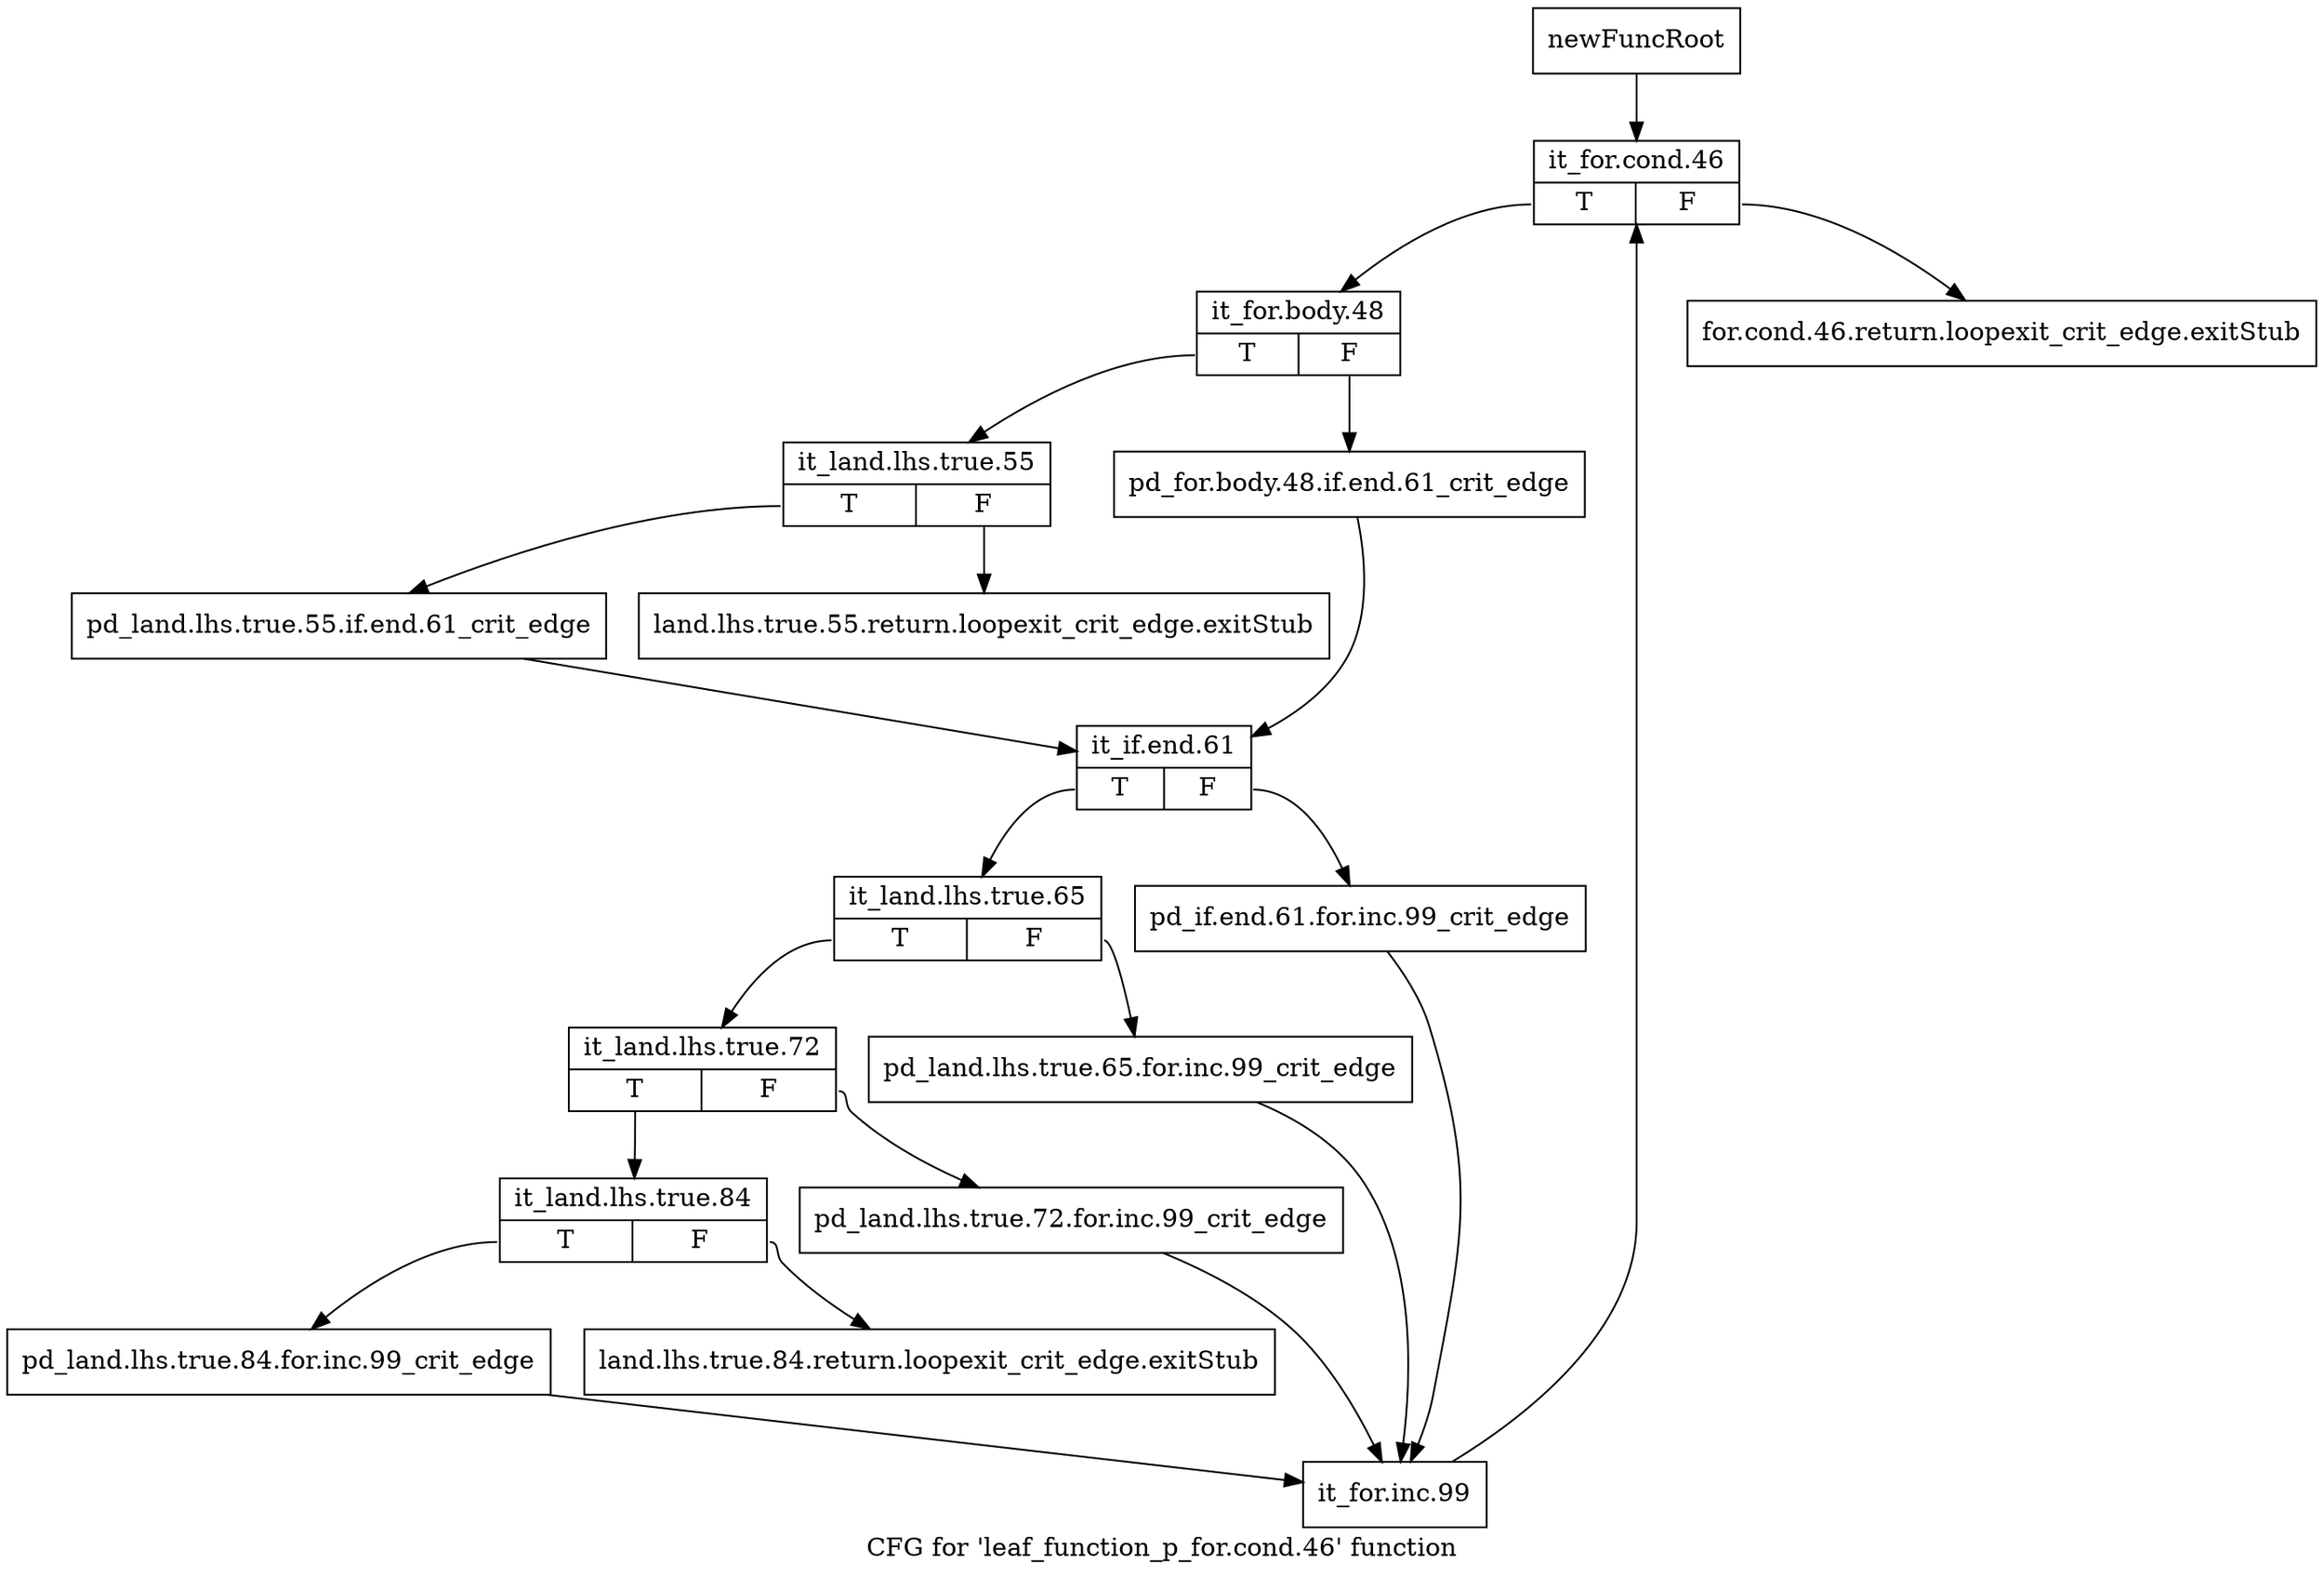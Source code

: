 digraph "CFG for 'leaf_function_p_for.cond.46' function" {
	label="CFG for 'leaf_function_p_for.cond.46' function";

	Node0xae561d0 [shape=record,label="{newFuncRoot}"];
	Node0xae561d0 -> Node0xae62640;
	Node0xae56220 [shape=record,label="{for.cond.46.return.loopexit_crit_edge.exitStub}"];
	Node0xae56270 [shape=record,label="{land.lhs.true.55.return.loopexit_crit_edge.exitStub}"];
	Node0xae625f0 [shape=record,label="{land.lhs.true.84.return.loopexit_crit_edge.exitStub}"];
	Node0xae62640 [shape=record,label="{it_for.cond.46|{<s0>T|<s1>F}}"];
	Node0xae62640:s0 -> Node0xae62690;
	Node0xae62640:s1 -> Node0xae56220;
	Node0xae62690 [shape=record,label="{it_for.body.48|{<s0>T|<s1>F}}"];
	Node0xae62690:s0 -> Node0xae62730;
	Node0xae62690:s1 -> Node0xae626e0;
	Node0xae626e0 [shape=record,label="{pd_for.body.48.if.end.61_crit_edge}"];
	Node0xae626e0 -> Node0xae627d0;
	Node0xae62730 [shape=record,label="{it_land.lhs.true.55|{<s0>T|<s1>F}}"];
	Node0xae62730:s0 -> Node0xae62780;
	Node0xae62730:s1 -> Node0xae56270;
	Node0xae62780 [shape=record,label="{pd_land.lhs.true.55.if.end.61_crit_edge}"];
	Node0xae62780 -> Node0xae627d0;
	Node0xae627d0 [shape=record,label="{it_if.end.61|{<s0>T|<s1>F}}"];
	Node0xae627d0:s0 -> Node0xae62870;
	Node0xae627d0:s1 -> Node0xae62820;
	Node0xae62820 [shape=record,label="{pd_if.end.61.for.inc.99_crit_edge}"];
	Node0xae62820 -> Node0xae62a50;
	Node0xae62870 [shape=record,label="{it_land.lhs.true.65|{<s0>T|<s1>F}}"];
	Node0xae62870:s0 -> Node0xae62910;
	Node0xae62870:s1 -> Node0xae628c0;
	Node0xae628c0 [shape=record,label="{pd_land.lhs.true.65.for.inc.99_crit_edge}"];
	Node0xae628c0 -> Node0xae62a50;
	Node0xae62910 [shape=record,label="{it_land.lhs.true.72|{<s0>T|<s1>F}}"];
	Node0xae62910:s0 -> Node0xae629b0;
	Node0xae62910:s1 -> Node0xae62960;
	Node0xae62960 [shape=record,label="{pd_land.lhs.true.72.for.inc.99_crit_edge}"];
	Node0xae62960 -> Node0xae62a50;
	Node0xae629b0 [shape=record,label="{it_land.lhs.true.84|{<s0>T|<s1>F}}"];
	Node0xae629b0:s0 -> Node0xae62a00;
	Node0xae629b0:s1 -> Node0xae625f0;
	Node0xae62a00 [shape=record,label="{pd_land.lhs.true.84.for.inc.99_crit_edge}"];
	Node0xae62a00 -> Node0xae62a50;
	Node0xae62a50 [shape=record,label="{it_for.inc.99}"];
	Node0xae62a50 -> Node0xae62640;
}
